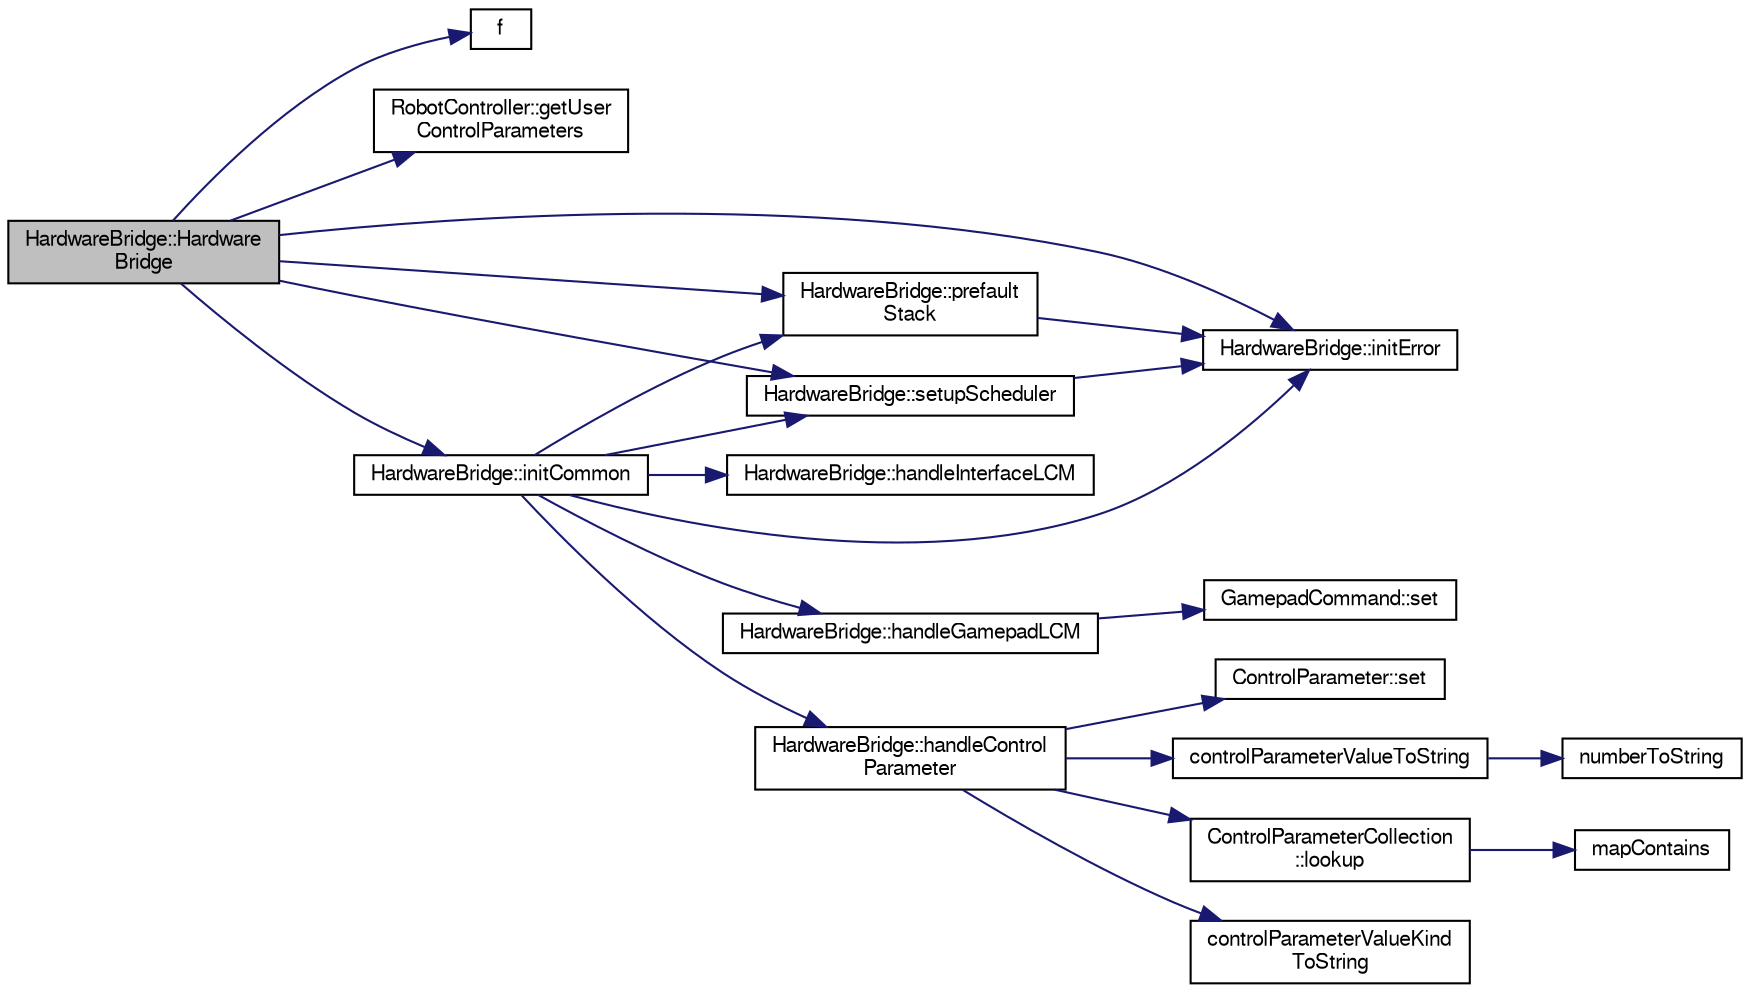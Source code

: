 digraph "HardwareBridge::HardwareBridge"
{
  edge [fontname="FreeSans",fontsize="10",labelfontname="FreeSans",labelfontsize="10"];
  node [fontname="FreeSans",fontsize="10",shape=record];
  rankdir="LR";
  Node1 [label="HardwareBridge::Hardware\lBridge",height=0.2,width=0.4,color="black", fillcolor="grey75", style="filled", fontcolor="black"];
  Node1 -> Node2 [color="midnightblue",fontsize="10",style="solid",fontname="FreeSans"];
  Node2 [label="f",height=0.2,width=0.4,color="black", fillcolor="white", style="filled",URL="$dc/dd7/test__casadi_8cpp.html#ae20d7fba59865a21504b65cdb44cbfe5"];
  Node1 -> Node3 [color="midnightblue",fontsize="10",style="solid",fontname="FreeSans"];
  Node3 [label="RobotController::getUser\lControlParameters",height=0.2,width=0.4,color="black", fillcolor="white", style="filled",URL="$d4/d6a/class_robot_controller.html#a4f978bdc5c1e5c868ca578f1061489e7"];
  Node1 -> Node4 [color="midnightblue",fontsize="10",style="solid",fontname="FreeSans"];
  Node4 [label="HardwareBridge::initCommon",height=0.2,width=0.4,color="black", fillcolor="white", style="filled",URL="$d8/dd8/class_hardware_bridge.html#a4a8078bc3b30d7260281598990243262"];
  Node4 -> Node5 [color="midnightblue",fontsize="10",style="solid",fontname="FreeSans"];
  Node5 [label="HardwareBridge::prefault\lStack",height=0.2,width=0.4,color="black", fillcolor="white", style="filled",URL="$d8/dd8/class_hardware_bridge.html#abbe4b85c2153d1c4f9718b678587cc7b"];
  Node5 -> Node6 [color="midnightblue",fontsize="10",style="solid",fontname="FreeSans"];
  Node6 [label="HardwareBridge::initError",height=0.2,width=0.4,color="black", fillcolor="white", style="filled",URL="$d8/dd8/class_hardware_bridge.html#a92eb174542c2885280ad77c257d887b8"];
  Node4 -> Node7 [color="midnightblue",fontsize="10",style="solid",fontname="FreeSans"];
  Node7 [label="HardwareBridge::setupScheduler",height=0.2,width=0.4,color="black", fillcolor="white", style="filled",URL="$d8/dd8/class_hardware_bridge.html#a6b4e33274b7f6f1a78987d9b5480f9b5"];
  Node7 -> Node6 [color="midnightblue",fontsize="10",style="solid",fontname="FreeSans"];
  Node4 -> Node6 [color="midnightblue",fontsize="10",style="solid",fontname="FreeSans"];
  Node4 -> Node8 [color="midnightblue",fontsize="10",style="solid",fontname="FreeSans"];
  Node8 [label="HardwareBridge::handleGamepadLCM",height=0.2,width=0.4,color="black", fillcolor="white", style="filled",URL="$d8/dd8/class_hardware_bridge.html#ae6905c9dcc7d67badb4bcd79ef6f62a1"];
  Node8 -> Node9 [color="midnightblue",fontsize="10",style="solid",fontname="FreeSans"];
  Node9 [label="GamepadCommand::set",height=0.2,width=0.4,color="black", fillcolor="white", style="filled",URL="$d4/d51/struct_gamepad_command.html#ae4c2dcd871479b0a41b942736a2698a3"];
  Node4 -> Node10 [color="midnightblue",fontsize="10",style="solid",fontname="FreeSans"];
  Node10 [label="HardwareBridge::handleControl\lParameter",height=0.2,width=0.4,color="black", fillcolor="white", style="filled",URL="$d8/dd8/class_hardware_bridge.html#aa5bd1ccd29e15e2f0ecb5b3f65795784"];
  Node10 -> Node11 [color="midnightblue",fontsize="10",style="solid",fontname="FreeSans"];
  Node11 [label="ControlParameterCollection\l::lookup",height=0.2,width=0.4,color="black", fillcolor="white", style="filled",URL="$dd/da1/class_control_parameter_collection.html#a9e6262aa46992ca879b50d70df030a56"];
  Node11 -> Node12 [color="midnightblue",fontsize="10",style="solid",fontname="FreeSans"];
  Node12 [label="mapContains",height=0.2,width=0.4,color="black", fillcolor="white", style="filled",URL="$de/df0/utilities_8h.html#a8ee36d7e1f86b7307f0e0aef157237a7"];
  Node10 -> Node13 [color="midnightblue",fontsize="10",style="solid",fontname="FreeSans"];
  Node13 [label="controlParameterValueKind\lToString",height=0.2,width=0.4,color="black", fillcolor="white", style="filled",URL="$d2/d01/_control_parameters_8h.html#a39a31ac35492a7e98110f7301430b5fe"];
  Node10 -> Node14 [color="midnightblue",fontsize="10",style="solid",fontname="FreeSans"];
  Node14 [label="ControlParameter::set",height=0.2,width=0.4,color="black", fillcolor="white", style="filled",URL="$da/d98/class_control_parameter.html#ac508d1f24bf918c65d717f5389553e83"];
  Node10 -> Node15 [color="midnightblue",fontsize="10",style="solid",fontname="FreeSans"];
  Node15 [label="controlParameterValueToString",height=0.2,width=0.4,color="black", fillcolor="white", style="filled",URL="$d2/d01/_control_parameters_8h.html#a845e4adacbcbd157527c891bb3fa4b74"];
  Node15 -> Node16 [color="midnightblue",fontsize="10",style="solid",fontname="FreeSans"];
  Node16 [label="numberToString",height=0.2,width=0.4,color="black", fillcolor="white", style="filled",URL="$de/df0/utilities_8h.html#acb4bfd4bd21d2af1b655d5039281ec3b"];
  Node4 -> Node17 [color="midnightblue",fontsize="10",style="solid",fontname="FreeSans"];
  Node17 [label="HardwareBridge::handleInterfaceLCM",height=0.2,width=0.4,color="black", fillcolor="white", style="filled",URL="$d8/dd8/class_hardware_bridge.html#aa6d23f7fccce82cb3a351dd48c4433be"];
  Node1 -> Node6 [color="midnightblue",fontsize="10",style="solid",fontname="FreeSans"];
  Node1 -> Node5 [color="midnightblue",fontsize="10",style="solid",fontname="FreeSans"];
  Node1 -> Node7 [color="midnightblue",fontsize="10",style="solid",fontname="FreeSans"];
}
